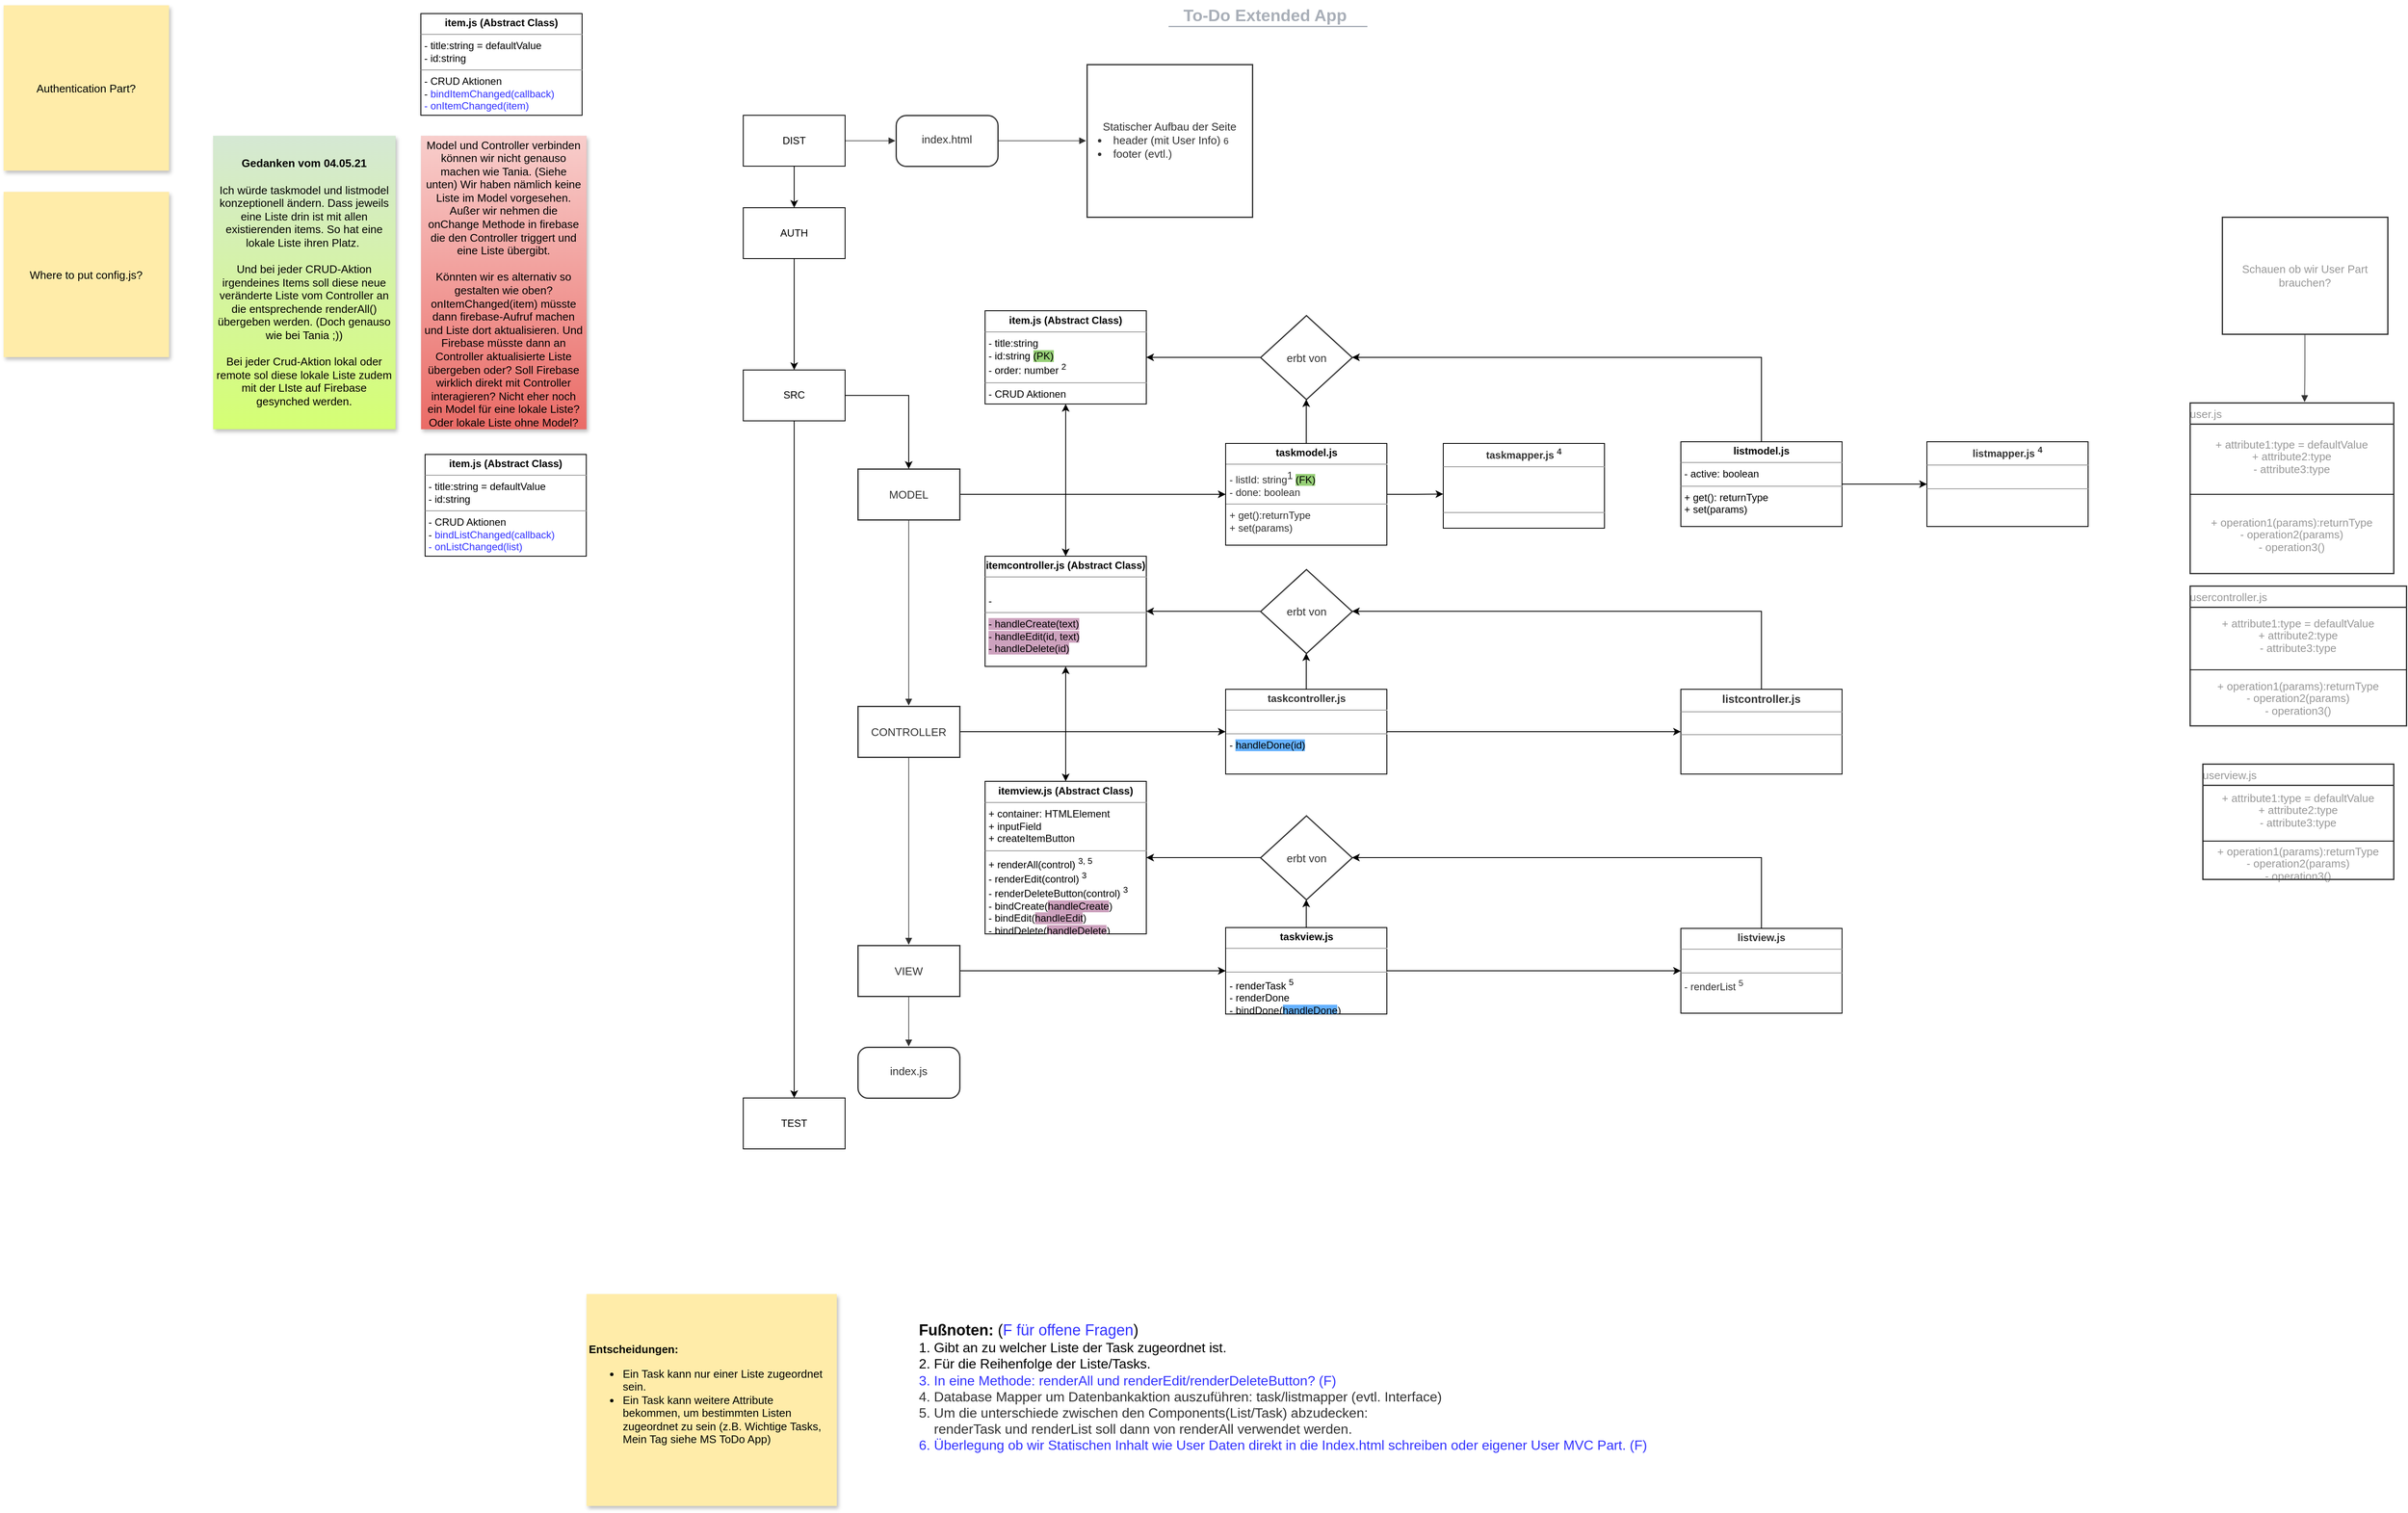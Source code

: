 <mxfile version="14.7.3" type="github">
  <diagram id="eOCSV4TAboX4JURnP9C4" name="Seite-1">
    <mxGraphModel dx="3975" dy="1396" grid="1" gridSize="10" guides="1" tooltips="1" connect="1" arrows="1" fold="1" page="1" pageScale="1" pageWidth="827" pageHeight="1169" math="0" shadow="0">
      <root>
        <mxCell id="0" />
        <mxCell id="1" parent="0" />
        <mxCell id="hnSfwi1Ho9SDqRFrZ4Va-5" value="" style="group;dropTarget=0;" parent="1" vertex="1">
          <mxGeometry x="340" y="15" width="640" height="45" as="geometry" />
        </mxCell>
        <UserObject label="To-Do Extended App" lucidchartObjectId="U7PNEHNEvIEY" id="hnSfwi1Ho9SDqRFrZ4Va-6">
          <mxCell style="points=[[0.688,0.967,0]];html=1;overflow=block;blockSpacing=1;whiteSpace=wrap;;whiteSpace=wrap;fontSize=19.7;fontColor=#a9afb8;fontStyle=1;align=center;spacingLeft=7;spacingRight=7;spacingTop=2;spacing=3;strokeOpacity=0;fillOpacity=0;rounded=1;absoluteArcSize=1;arcSize=12;fillColor=#ffffff;strokeWidth=1.5;" parent="hnSfwi1Ho9SDqRFrZ4Va-5" vertex="1">
            <mxGeometry width="640" height="31" as="geometry" />
          </mxCell>
        </UserObject>
        <UserObject label="" placeholders="1" lucidchartObjectId="U7PNwYMRwzRe" id="hnSfwi1Ho9SDqRFrZ4Va-7">
          <mxCell style="html=1;overflow=block;blockSpacing=1;whiteSpace=wrap;;whiteSpace=wrap;fontSize=11.5;fontColor=#a9afb8;align=center;spacingLeft=7;spacingRight=7;spacingTop=2;spacing=3;strokeOpacity=0;fillOpacity=0;rounded=1;absoluteArcSize=1;arcSize=12;fillColor=#ffffff;strokeWidth=1.5;" parent="hnSfwi1Ho9SDqRFrZ4Va-5" vertex="1">
            <mxGeometry y="31" width="640" height="14" as="geometry" />
          </mxCell>
        </UserObject>
        <UserObject label="" lucidchartObjectId="U7PNrnxMDtur" id="hnSfwi1Ho9SDqRFrZ4Va-8">
          <mxCell style="html=1;jettySize=18;whiteSpace=wrap;fontSize=13;fontFamily=Helvetica;strokeColor=#a9afb8;strokeOpacity=100;strokeWidth=1.5;rounded=0;startArrow=none;;endArrow=none;;entryX=0.688;entryY=0.967;entryPerimeter=0;" parent="hnSfwi1Ho9SDqRFrZ4Va-5" target="hnSfwi1Ho9SDqRFrZ4Va-6" edge="1">
            <mxGeometry width="100" height="100" relative="1" as="geometry">
              <Array as="points" />
              <mxPoint x="206" y="30" as="sourcePoint" />
            </mxGeometry>
          </mxCell>
        </UserObject>
        <mxCell id="fGt8f_qGY14LkmYrRQs4-35" style="edgeStyle=orthogonalEdgeStyle;rounded=0;sketch=0;orthogonalLoop=1;jettySize=auto;html=1;shadow=0;entryX=0;entryY=0.5;entryDx=0;entryDy=0;" parent="1" source="hnSfwi1Ho9SDqRFrZ4Va-10" target="fGt8f_qGY14LkmYrRQs4-40" edge="1">
          <mxGeometry relative="1" as="geometry">
            <mxPoint x="596" y="597" as="targetPoint" />
          </mxGeometry>
        </mxCell>
        <UserObject label="MODEL" lucidchartObjectId="c~ftY6l.iCiz" id="hnSfwi1Ho9SDqRFrZ4Va-10">
          <mxCell style="html=1;overflow=block;blockSpacing=1;whiteSpace=wrap;;whiteSpace=wrap;fontSize=13;fontColor=#333333;align=center;spacing=3.8;strokeColor=#333333;strokeOpacity=100;fillOpacity=100;fillColor=#ffffff;strokeWidth=1.5;" parent="1" vertex="1">
            <mxGeometry x="180" y="567" width="120" height="60" as="geometry" />
          </mxCell>
        </UserObject>
        <UserObject label="" lucidchartObjectId="Z~ftl3bWn_XZ" id="hnSfwi1Ho9SDqRFrZ4Va-12">
          <mxCell style="html=1;jettySize=18;whiteSpace=wrap;fontSize=13;strokeColor=#333333;strokeOpacity=100;strokeWidth=0.8;rounded=1;arcSize=24;edgeStyle=orthogonalEdgeStyle;startArrow=none;;endArrow=block;endFill=1;;exitX=0.5;exitY=1.013;exitPerimeter=0;entryX=0.5;entryY=-0.012;entryPerimeter=0;" parent="1" source="hnSfwi1Ho9SDqRFrZ4Va-10" target="hnSfwi1Ho9SDqRFrZ4Va-13" edge="1">
            <mxGeometry width="100" height="100" relative="1" as="geometry">
              <Array as="points" />
            </mxGeometry>
          </mxCell>
        </UserObject>
        <mxCell id="fGt8f_qGY14LkmYrRQs4-16" style="edgeStyle=orthogonalEdgeStyle;rounded=0;sketch=0;orthogonalLoop=1;jettySize=auto;html=1;exitX=1;exitY=0.5;exitDx=0;exitDy=0;shadow=0;entryX=0;entryY=0.5;entryDx=0;entryDy=0;" parent="1" source="hnSfwi1Ho9SDqRFrZ4Va-13" target="wDRCrtRSsD-gu7L2LAHD-1" edge="1">
          <mxGeometry relative="1" as="geometry">
            <mxPoint x="600" y="869" as="targetPoint" />
            <Array as="points" />
          </mxGeometry>
        </mxCell>
        <UserObject label="CONTROLLER" lucidchartObjectId="2~ft0K8MMD~K" id="hnSfwi1Ho9SDqRFrZ4Va-13">
          <mxCell style="html=1;overflow=block;blockSpacing=1;whiteSpace=wrap;;whiteSpace=wrap;fontSize=13;fontColor=#333333;align=center;spacing=3.8;strokeColor=#333333;strokeOpacity=100;fillOpacity=100;fillColor=#ffffff;strokeWidth=1.5;" parent="1" vertex="1">
            <mxGeometry x="180" y="846.96" width="120" height="60" as="geometry" />
          </mxCell>
        </UserObject>
        <UserObject label="" lucidchartObjectId="8~ftyOhcbgiU" id="hnSfwi1Ho9SDqRFrZ4Va-14">
          <mxCell style="html=1;jettySize=18;whiteSpace=wrap;fontSize=13;strokeColor=#333333;strokeOpacity=100;strokeWidth=0.8;rounded=1;arcSize=24;edgeStyle=orthogonalEdgeStyle;startArrow=none;;endArrow=block;endFill=1;;exitX=0.5;exitY=1.013;exitPerimeter=0;entryX=0.5;entryY=-0.012;entryPerimeter=0;" parent="1" source="hnSfwi1Ho9SDqRFrZ4Va-13" target="hnSfwi1Ho9SDqRFrZ4Va-15" edge="1">
            <mxGeometry width="100" height="100" relative="1" as="geometry">
              <Array as="points" />
            </mxGeometry>
          </mxCell>
        </UserObject>
        <mxCell id="fGt8f_qGY14LkmYrRQs4-25" style="edgeStyle=orthogonalEdgeStyle;rounded=0;sketch=0;orthogonalLoop=1;jettySize=auto;html=1;shadow=0;" parent="1" source="hnSfwi1Ho9SDqRFrZ4Va-15" target="fGt8f_qGY14LkmYrRQs4-14" edge="1">
          <mxGeometry relative="1" as="geometry" />
        </mxCell>
        <UserObject label="VIEW" lucidchartObjectId="_~ftyiLubZ3a" id="hnSfwi1Ho9SDqRFrZ4Va-15">
          <mxCell style="html=1;overflow=block;blockSpacing=1;whiteSpace=wrap;;whiteSpace=wrap;fontSize=13;fontColor=#333333;align=center;spacing=3.8;strokeColor=#333333;strokeOpacity=100;fillOpacity=100;fillColor=#ffffff;strokeWidth=1.5;" parent="1" vertex="1">
            <mxGeometry x="180" y="1129" width="120" height="60" as="geometry" />
          </mxCell>
        </UserObject>
        <mxCell id="hnSfwi1Ho9SDqRFrZ4Va-25" value="&lt;div style=&quot;display: flex; justify-content: center; text-align: center; align-items: baseline; font-size: 0; line-height: 1.25;margin-top: -2px;&quot;&gt;&lt;span&gt;&lt;span style=&quot;font-size:13px;color:#333333;&quot;&gt;index.js&lt;/span&gt;&lt;/span&gt;&lt;/div&gt;" style="rounded=1;arcSize=20;whiteSpace=wrap;overflow=block;blockSpacing=1;html=1;fontSize=13;spacing=0;strokeColor=#333333;strokeOpacity=100;fillOpacity=100;fillColor=#ffffff;strokeWidth=1.5;" parent="1" vertex="1">
          <mxGeometry x="180" y="1249" width="120" height="60" as="geometry" />
        </mxCell>
        <UserObject label="" lucidchartObjectId="K2RtI70EVKOM" id="hnSfwi1Ho9SDqRFrZ4Va-26">
          <mxCell style="html=1;jettySize=18;whiteSpace=wrap;fontSize=13;strokeColor=#333333;strokeOpacity=100;strokeWidth=0.8;rounded=1;arcSize=24;edgeStyle=orthogonalEdgeStyle;startArrow=block;startFill=1;;endArrow=none;;exitX=0.5;exitY=-0.012;exitPerimeter=0;entryX=0.5;entryY=1.013;entryPerimeter=0;" parent="1" source="hnSfwi1Ho9SDqRFrZ4Va-25" target="hnSfwi1Ho9SDqRFrZ4Va-15" edge="1">
            <mxGeometry width="100" height="100" relative="1" as="geometry">
              <Array as="points" />
            </mxGeometry>
          </mxCell>
        </UserObject>
        <mxCell id="hnSfwi1Ho9SDqRFrZ4Va-32" value="user.js" style="html=1;overflow=block;blockSpacing=1;whiteSpace=wrap;swimlane;childLayout=stackLayout;horizontal=1;horizontalStack=0;resizeParent=1;resizeParentMax=0;resizeLast=0;collapsible=0;fontStyle=0;marginBottom=0;swimlaneFillColor=#ffffff;startSize=25;whiteSpace=wrap;fontSize=13;fontColor=#333333;align=center;whiteSpace=wrap;align=left;spacing=0;strokeColor=#333333;strokeOpacity=100;fillOpacity=100;fillColor=#ffffff;strokeWidth=1.5;shadow=0;sketch=0;textOpacity=50;" parent="1" vertex="1">
          <mxGeometry x="1750" y="489" width="240" height="201.25" as="geometry" />
        </mxCell>
        <mxCell id="hnSfwi1Ho9SDqRFrZ4Va-33" value="&lt;div style=&quot;display: flex; justify-content: center; text-align: center; align-items: baseline; font-size: 0; line-height: 1.25;margin-top: -2px;&quot;&gt;&lt;span&gt;&lt;span style=&quot;font-size:13px;color:#333333;&quot;&gt;+ attribute1:type = defaultValue&#xa;&lt;/span&gt;&lt;/span&gt;&lt;/div&gt;&lt;div style=&quot;display: flex; justify-content: center; text-align: center; align-items: baseline; font-size: 0; line-height: 1.25;margin-top: -2px;&quot;&gt;&lt;span&gt;&lt;span style=&quot;font-size:13px;color:#333333;&quot;&gt;+ attribute2:type&#xa;&lt;/span&gt;&lt;/span&gt;&lt;/div&gt;&lt;div style=&quot;display: flex; justify-content: center; text-align: center; align-items: baseline; font-size: 0; line-height: 1.25;margin-top: -2px;&quot;&gt;&lt;span&gt;&lt;span style=&quot;font-size:13px;color:#333333;&quot;&gt;- attribute3:type&lt;/span&gt;&lt;/span&gt;&lt;/div&gt;" style="part=1;html=1;whiteSpace=wrap;resizeHeight=0;strokeColor=none;fillColor=none;align=left;verticalAlign=middle;spacingLeft=4;spacingRight=4;overflow=hidden;rotatable=0;points=[[0,0.5],[1,0.5]];portConstraint=eastwest;swimlaneFillColor=#ffffff;strokeOpacity=100;fillOpacity=100;whiteSpace=wrap;fontSize=13;fontColor=#333333;align=center;shadow=0;sketch=0;textOpacity=50;" parent="hnSfwi1Ho9SDqRFrZ4Va-32" vertex="1">
          <mxGeometry y="25" width="240" height="79" as="geometry" />
        </mxCell>
        <mxCell id="hnSfwi1Ho9SDqRFrZ4Va-34" value="" style="line;strokeWidth=1;fillColor=none;align=left;verticalAlign=middle;spacingTop=-1;spacingLeft=3;spacingRight=3;rotatable=0;labelPosition=right;points=[];portConstraint=eastwest;fillOpacity=100;strokeOpacity=100;shadow=0;sketch=0;textOpacity=50;" parent="hnSfwi1Ho9SDqRFrZ4Va-32" vertex="1">
          <mxGeometry y="104" width="240" height="8" as="geometry" />
        </mxCell>
        <mxCell id="hnSfwi1Ho9SDqRFrZ4Va-35" value="&lt;div style=&quot;display: flex; justify-content: center; text-align: center; align-items: baseline; font-size: 0; line-height: 1.25;margin-top: -2px;&quot;&gt;&lt;span&gt;&lt;span style=&quot;font-size:13px;color:#333333;&quot;&gt;+ operation1(params):returnType&#xa;&lt;/span&gt;&lt;/span&gt;&lt;/div&gt;&lt;div style=&quot;display: flex; justify-content: center; text-align: center; align-items: baseline; font-size: 0; line-height: 1.25;margin-top: -2px;&quot;&gt;&lt;span&gt;&lt;span style=&quot;font-size:13px;color:#333333;&quot;&gt;- operation2(params)&#xa;&lt;/span&gt;&lt;/span&gt;&lt;/div&gt;&lt;div style=&quot;display: flex; justify-content: center; text-align: center; align-items: baseline; font-size: 0; line-height: 1.25;margin-top: -2px;&quot;&gt;&lt;span&gt;&lt;span style=&quot;font-size:13px;color:#333333;&quot;&gt;- operation3()&lt;/span&gt;&lt;/span&gt;&lt;/div&gt;" style="part=1;html=1;whiteSpace=wrap;resizeHeight=0;strokeColor=none;fillColor=none;align=left;verticalAlign=middle;spacingLeft=4;spacingRight=4;overflow=hidden;rotatable=0;points=[[0,0.5],[1,0.5]];portConstraint=eastwest;swimlaneFillColor=#ffffff;strokeOpacity=100;fillOpacity=100;whiteSpace=wrap;overflow=block;blockSpacing=1;html=1;fontSize=13;shadow=0;sketch=0;textOpacity=50;" parent="hnSfwi1Ho9SDqRFrZ4Va-32" vertex="1">
          <mxGeometry y="112" width="240" height="89.25" as="geometry" />
        </mxCell>
        <mxCell id="c57WbjZJF1XwjpGA7Uo2-19" style="edgeStyle=orthogonalEdgeStyle;rounded=0;orthogonalLoop=1;jettySize=auto;html=1;exitX=0;exitY=0.5;exitDx=0;exitDy=0;entryX=1;entryY=0.5;entryDx=0;entryDy=0;" parent="1" source="hnSfwi1Ho9SDqRFrZ4Va-40" target="c57WbjZJF1XwjpGA7Uo2-17" edge="1">
          <mxGeometry relative="1" as="geometry" />
        </mxCell>
        <UserObject label="erbt von" lucidchartObjectId="s5lulmFAvcZQ" id="hnSfwi1Ho9SDqRFrZ4Va-40">
          <mxCell style="html=1;overflow=block;blockSpacing=1;whiteSpace=wrap;shape=rhombus;whiteSpace=wrap;fontSize=13;fontColor=#333333;align=center;spacing=3.8;strokeColor=#333333;strokeOpacity=100;fillOpacity=100;fillColor=#ffffff;strokeWidth=1.5;" parent="1" vertex="1">
            <mxGeometry x="654.5" y="386" width="108" height="99" as="geometry" />
          </mxCell>
        </UserObject>
        <mxCell id="hnSfwi1Ho9SDqRFrZ4Va-51" value="userview.js" style="html=1;overflow=block;blockSpacing=1;whiteSpace=wrap;swimlane;childLayout=stackLayout;horizontal=1;horizontalStack=0;resizeParent=1;resizeParentMax=0;resizeLast=0;collapsible=0;fontStyle=0;marginBottom=0;swimlaneFillColor=#ffffff;startSize=25;whiteSpace=wrap;fontSize=13;fontColor=#333333;align=center;whiteSpace=wrap;align=left;spacing=0;strokeColor=#333333;strokeOpacity=100;fillOpacity=100;fillColor=#ffffff;strokeWidth=1.5;shadow=0;sketch=0;textOpacity=50;" parent="1" vertex="1">
          <mxGeometry x="1765" y="915" width="225" height="136" as="geometry" />
        </mxCell>
        <mxCell id="hnSfwi1Ho9SDqRFrZ4Va-52" value="&lt;div style=&quot;display: flex; justify-content: center; text-align: center; align-items: baseline; font-size: 0; line-height: 1.25;margin-top: -2px;&quot;&gt;&lt;span&gt;&lt;span style=&quot;font-size:13px;color:#333333;&quot;&gt;+ attribute1:type = defaultValue&#xa;&lt;/span&gt;&lt;/span&gt;&lt;/div&gt;&lt;div style=&quot;display: flex; justify-content: center; text-align: center; align-items: baseline; font-size: 0; line-height: 1.25;margin-top: -2px;&quot;&gt;&lt;span&gt;&lt;span style=&quot;font-size:13px;color:#333333;&quot;&gt;+ attribute2:type&#xa;&lt;/span&gt;&lt;/span&gt;&lt;/div&gt;&lt;div style=&quot;display: flex; justify-content: center; text-align: center; align-items: baseline; font-size: 0; line-height: 1.25;margin-top: -2px;&quot;&gt;&lt;span&gt;&lt;span style=&quot;font-size:13px;color:#333333;&quot;&gt;- attribute3:type&lt;/span&gt;&lt;/span&gt;&lt;/div&gt;" style="part=1;html=1;whiteSpace=wrap;resizeHeight=0;strokeColor=none;fillColor=none;align=left;verticalAlign=middle;spacingLeft=4;spacingRight=4;overflow=hidden;rotatable=0;points=[[0,0.5],[1,0.5]];portConstraint=eastwest;swimlaneFillColor=#ffffff;strokeOpacity=100;fillOpacity=100;whiteSpace=wrap;fontSize=13;fontColor=#333333;align=center;shadow=0;sketch=0;textOpacity=50;" parent="hnSfwi1Ho9SDqRFrZ4Va-51" vertex="1">
          <mxGeometry y="25" width="225" height="62" as="geometry" />
        </mxCell>
        <mxCell id="hnSfwi1Ho9SDqRFrZ4Va-53" value="" style="line;strokeWidth=1;fillColor=none;align=left;verticalAlign=middle;spacingTop=-1;spacingLeft=3;spacingRight=3;rotatable=0;labelPosition=right;points=[];portConstraint=eastwest;fillOpacity=100;strokeOpacity=100;shadow=0;sketch=0;textOpacity=50;" parent="hnSfwi1Ho9SDqRFrZ4Va-51" vertex="1">
          <mxGeometry y="87" width="225" height="8" as="geometry" />
        </mxCell>
        <mxCell id="hnSfwi1Ho9SDqRFrZ4Va-54" value="&lt;div style=&quot;display: flex; justify-content: center; text-align: center; align-items: baseline; font-size: 0; line-height: 1.25;margin-top: -2px;&quot;&gt;&lt;span&gt;&lt;span style=&quot;font-size:13px;color:#333333;&quot;&gt;+ operation1(params):returnType&#xa;&lt;/span&gt;&lt;/span&gt;&lt;/div&gt;&lt;div style=&quot;display: flex; justify-content: center; text-align: center; align-items: baseline; font-size: 0; line-height: 1.25;margin-top: -2px;&quot;&gt;&lt;span&gt;&lt;span style=&quot;font-size:13px;color:#333333;&quot;&gt;- operation2(params)&#xa;&lt;/span&gt;&lt;/span&gt;&lt;/div&gt;&lt;div style=&quot;display: flex; justify-content: center; text-align: center; align-items: baseline; font-size: 0; line-height: 1.25;margin-top: -2px;&quot;&gt;&lt;span&gt;&lt;span style=&quot;font-size:13px;color:#333333;&quot;&gt;- operation3()&lt;/span&gt;&lt;/span&gt;&lt;/div&gt;" style="part=1;html=1;whiteSpace=wrap;resizeHeight=0;strokeColor=none;fillColor=none;align=left;verticalAlign=middle;spacingLeft=4;spacingRight=4;overflow=hidden;rotatable=0;points=[[0,0.5],[1,0.5]];portConstraint=eastwest;swimlaneFillColor=#ffffff;strokeOpacity=100;fillOpacity=100;whiteSpace=wrap;overflow=block;blockSpacing=1;html=1;fontSize=13;shadow=0;sketch=0;textOpacity=50;" parent="hnSfwi1Ho9SDqRFrZ4Va-51" vertex="1">
          <mxGeometry y="95" width="225" height="41" as="geometry" />
        </mxCell>
        <UserObject label="Authentication Part?" lucidchartObjectId="DZRtS0Nv-I5Q" id="hnSfwi1Ho9SDqRFrZ4Va-55">
          <mxCell style="html=1;overflow=block;blockSpacing=1;whiteSpace=wrap;shadow=1;whiteSpace=wrap;fontSize=13;spacing=3.8;strokeColor=none;fillColor=#FFECA9;strokeWidth=0;" parent="1" vertex="1">
            <mxGeometry x="-827" y="20" width="195" height="195" as="geometry" />
          </mxCell>
        </UserObject>
        <UserObject label="Where to put config.js?" lucidchartObjectId="-0jusw2t4aRP" id="hnSfwi1Ho9SDqRFrZ4Va-56">
          <mxCell style="html=1;overflow=block;blockSpacing=1;whiteSpace=wrap;shadow=1;whiteSpace=wrap;fontSize=13;spacing=3.8;strokeColor=none;fillColor=#FFECA9;strokeWidth=0;" parent="1" vertex="1">
            <mxGeometry x="-827" y="240" width="195" height="195" as="geometry" />
          </mxCell>
        </UserObject>
        <mxCell id="hnSfwi1Ho9SDqRFrZ4Va-65" value="usercontroller.js" style="html=1;overflow=block;blockSpacing=1;whiteSpace=wrap;swimlane;childLayout=stackLayout;horizontal=1;horizontalStack=0;resizeParent=1;resizeParentMax=0;resizeLast=0;collapsible=0;fontStyle=0;marginBottom=0;swimlaneFillColor=#ffffff;startSize=25;whiteSpace=wrap;fontSize=13;fontColor=#333333;align=center;whiteSpace=wrap;align=left;spacing=0;strokeColor=#333333;strokeOpacity=100;fillOpacity=100;fillColor=#ffffff;strokeWidth=1.5;shadow=0;sketch=0;textOpacity=50;" parent="1" vertex="1">
          <mxGeometry x="1750" y="705" width="255" height="164.923" as="geometry" />
        </mxCell>
        <mxCell id="hnSfwi1Ho9SDqRFrZ4Va-66" value="&lt;div style=&quot;display: flex; justify-content: center; text-align: center; align-items: baseline; font-size: 0; line-height: 1.25;margin-top: -2px;&quot;&gt;&lt;span&gt;&lt;span style=&quot;font-size:13px;color:#333333;&quot;&gt;+ attribute1:type = defaultValue&#xa;&lt;/span&gt;&lt;/span&gt;&lt;/div&gt;&lt;div style=&quot;display: flex; justify-content: center; text-align: center; align-items: baseline; font-size: 0; line-height: 1.25;margin-top: -2px;&quot;&gt;&lt;span&gt;&lt;span style=&quot;font-size:13px;color:#333333;&quot;&gt;+ attribute2:type&#xa;&lt;/span&gt;&lt;/span&gt;&lt;/div&gt;&lt;div style=&quot;display: flex; justify-content: center; text-align: center; align-items: baseline; font-size: 0; line-height: 1.25;margin-top: -2px;&quot;&gt;&lt;span&gt;&lt;span style=&quot;font-size:13px;color:#333333;&quot;&gt;- attribute3:type&lt;/span&gt;&lt;/span&gt;&lt;/div&gt;" style="part=1;html=1;whiteSpace=wrap;resizeHeight=0;strokeColor=none;fillColor=none;align=left;verticalAlign=middle;spacingLeft=4;spacingRight=4;overflow=hidden;rotatable=0;points=[[0,0.5],[1,0.5]];portConstraint=eastwest;swimlaneFillColor=#ffffff;strokeOpacity=100;fillOpacity=100;whiteSpace=wrap;fontSize=13;fontColor=#333333;align=center;shadow=0;sketch=0;textOpacity=50;" parent="hnSfwi1Ho9SDqRFrZ4Va-65" vertex="1">
          <mxGeometry y="25" width="255" height="70" as="geometry" />
        </mxCell>
        <mxCell id="hnSfwi1Ho9SDqRFrZ4Va-67" value="" style="line;strokeWidth=1;fillColor=none;align=left;verticalAlign=middle;spacingTop=-1;spacingLeft=3;spacingRight=3;rotatable=0;labelPosition=right;points=[];portConstraint=eastwest;fillOpacity=100;strokeOpacity=100;shadow=0;sketch=0;textOpacity=50;" parent="hnSfwi1Ho9SDqRFrZ4Va-65" vertex="1">
          <mxGeometry y="95" width="255" height="8" as="geometry" />
        </mxCell>
        <mxCell id="hnSfwi1Ho9SDqRFrZ4Va-68" value="&lt;div style=&quot;display: flex; justify-content: center; text-align: center; align-items: baseline; font-size: 0; line-height: 1.25;margin-top: -2px;&quot;&gt;&lt;span&gt;&lt;span style=&quot;font-size:13px;color:#333333;&quot;&gt;+ operation1(params):returnType&#xa;&lt;/span&gt;&lt;/span&gt;&lt;/div&gt;&lt;div style=&quot;display: flex; justify-content: center; text-align: center; align-items: baseline; font-size: 0; line-height: 1.25;margin-top: -2px;&quot;&gt;&lt;span&gt;&lt;span style=&quot;font-size:13px;color:#333333;&quot;&gt;- operation2(params)&#xa;&lt;/span&gt;&lt;/span&gt;&lt;/div&gt;&lt;div style=&quot;display: flex; justify-content: center; text-align: center; align-items: baseline; font-size: 0; line-height: 1.25;margin-top: -2px;&quot;&gt;&lt;span&gt;&lt;span style=&quot;font-size:13px;color:#333333;&quot;&gt;- operation3()&lt;/span&gt;&lt;/span&gt;&lt;/div&gt;" style="part=1;html=1;whiteSpace=wrap;resizeHeight=0;strokeColor=none;fillColor=none;align=left;verticalAlign=middle;spacingLeft=4;spacingRight=4;overflow=hidden;rotatable=0;points=[[0,0.5],[1,0.5]];portConstraint=eastwest;swimlaneFillColor=#ffffff;strokeOpacity=100;fillOpacity=100;whiteSpace=wrap;overflow=block;blockSpacing=1;html=1;fontSize=13;shadow=0;sketch=0;textOpacity=50;" parent="hnSfwi1Ho9SDqRFrZ4Va-65" vertex="1">
          <mxGeometry y="103" width="255" height="61.923" as="geometry" />
        </mxCell>
        <UserObject label="Schauen ob wir User Part brauchen?" lucidchartObjectId="F1mupC6SSIpY" id="hnSfwi1Ho9SDqRFrZ4Va-77">
          <mxCell style="html=1;overflow=block;blockSpacing=1;whiteSpace=wrap;;whiteSpace=wrap;fontSize=13;fontColor=#333333;align=center;spacing=3.8;strokeColor=#333333;strokeOpacity=100;fillOpacity=100;fillColor=#ffffff;strokeWidth=1.5;shadow=0;sketch=0;textOpacity=50;" parent="1" vertex="1">
            <mxGeometry x="1788" y="270" width="195" height="138" as="geometry" />
          </mxCell>
        </UserObject>
        <UserObject label="" lucidchartObjectId="X1mubesnK8zv" id="hnSfwi1Ho9SDqRFrZ4Va-78">
          <mxCell style="html=1;jettySize=18;whiteSpace=wrap;fontSize=13;strokeColor=#333333;strokeOpacity=100;strokeWidth=0.8;rounded=1;arcSize=24;edgeStyle=orthogonalEdgeStyle;startArrow=none;;endArrow=block;endFill=1;;exitX=0.5;exitY=1.005;exitPerimeter=0;entryX=0.563;entryY=-0.004;entryPerimeter=0;fillOpacity=100;shadow=0;sketch=0;textOpacity=50;" parent="1" source="hnSfwi1Ho9SDqRFrZ4Va-77" target="hnSfwi1Ho9SDqRFrZ4Va-32" edge="1">
            <mxGeometry width="100" height="100" relative="1" as="geometry">
              <Array as="points" />
            </mxGeometry>
          </mxCell>
        </UserObject>
        <mxCell id="hnSfwi1Ho9SDqRFrZ4Va-87" value="&lt;div style=&quot;display: flex; justify-content: center; text-align: center; align-items: baseline; font-size: 0; line-height: 1.25;margin-top: -2px;&quot;&gt;&lt;span&gt;&lt;span style=&quot;font-size:13px;color:#333333;&quot;&gt;index.html&lt;/span&gt;&lt;/span&gt;&lt;/div&gt;" style="rounded=1;arcSize=20;whiteSpace=wrap;overflow=block;blockSpacing=1;html=1;fontSize=13;spacing=0;strokeColor=#333333;strokeOpacity=100;fillOpacity=100;fillColor=#ffffff;strokeWidth=1.5;" parent="1" vertex="1">
          <mxGeometry x="225" y="150" width="120" height="60" as="geometry" />
        </mxCell>
        <UserObject label="" lucidchartObjectId="Kbou1G4ICNrE" id="hnSfwi1Ho9SDqRFrZ4Va-88">
          <mxCell style="html=1;jettySize=18;whiteSpace=wrap;fontSize=13;strokeColor=#333333;strokeOpacity=100;strokeWidth=0.8;rounded=1;arcSize=24;edgeStyle=orthogonalEdgeStyle;startArrow=block;startFill=1;;endArrow=none;;exitX=-0.006;exitY=0.5;exitPerimeter=0;" parent="1" source="hnSfwi1Ho9SDqRFrZ4Va-87" edge="1">
            <mxGeometry width="100" height="100" relative="1" as="geometry">
              <Array as="points" />
              <mxPoint x="160" y="180" as="targetPoint" />
            </mxGeometry>
          </mxCell>
        </UserObject>
        <UserObject label="&lt;div style=&quot;display: flex ; justify-content: center ; text-align: center ; align-items: baseline ; font-size: 0 ; line-height: 1.25 ; margin-top: -2px&quot;&gt;&lt;span&gt;&lt;span style=&quot;font-size: 13px ; color: #333333&quot;&gt;Statischer Aufbau der Seite&lt;br&gt;&lt;/span&gt;&lt;/span&gt;&lt;/div&gt;&lt;ul style=&quot;margin: 0px ; padding-left: 10px ; list-style-position: inside ; list-style-type: disc&quot;&gt;&lt;li style=&quot;text-align: left ; color: #333333&quot;&gt;&lt;span style=&quot;margin-left: 0px ; margin-top: -2px&quot;&gt;&lt;span style=&quot;font-size: 13px ; color: #333333&quot;&gt;header (mit User Info) &lt;/span&gt;&lt;span style=&quot;color: rgb(51 , 51 , 51) ; font-size: 10.833px&quot;&gt;6&lt;/span&gt;&lt;/span&gt;&lt;/li&gt;&lt;li style=&quot;text-align: left ; color: #333333&quot;&gt;&lt;span&gt;footer (evtl.)&lt;/span&gt;&lt;br&gt;&lt;/li&gt;&lt;/ul&gt;" lucidchartObjectId="ncoul36mbPxT" id="hnSfwi1Ho9SDqRFrZ4Va-89">
          <mxCell style="html=1;overflow=block;blockSpacing=1;whiteSpace=wrap;;whiteSpace=wrap;fontSize=13;spacing=3.8;strokeColor=#333333;strokeOpacity=100;fillOpacity=100;fillColor=#ffffff;strokeWidth=1.5;" parent="1" vertex="1">
            <mxGeometry x="450" y="90" width="195" height="180" as="geometry" />
          </mxCell>
        </UserObject>
        <UserObject label="" lucidchartObjectId="~ioujaFyrzyg" id="hnSfwi1Ho9SDqRFrZ4Va-90">
          <mxCell style="html=1;jettySize=18;whiteSpace=wrap;fontSize=13;strokeColor=#333333;strokeOpacity=100;strokeWidth=0.8;rounded=1;arcSize=24;edgeStyle=orthogonalEdgeStyle;startArrow=none;;endArrow=block;endFill=1;;exitX=1.006;exitY=0.5;exitPerimeter=0;" parent="1" source="hnSfwi1Ho9SDqRFrZ4Va-87" edge="1">
            <mxGeometry width="100" height="100" relative="1" as="geometry">
              <Array as="points">
                <mxPoint x="449" y="180" />
              </Array>
              <mxPoint x="449" y="180" as="targetPoint" />
            </mxGeometry>
          </mxCell>
        </UserObject>
        <UserObject label="erbt von" lucidchartObjectId="akouGLOBMePN" id="hnSfwi1Ho9SDqRFrZ4Va-92">
          <mxCell style="html=1;overflow=block;blockSpacing=1;whiteSpace=wrap;shape=rhombus;whiteSpace=wrap;fontSize=13;fontColor=#333333;align=center;spacing=3.8;strokeColor=#333333;strokeOpacity=100;fillOpacity=100;fillColor=#ffffff;strokeWidth=1.5;" parent="1" vertex="1">
            <mxGeometry x="654.5" y="976" width="108" height="99" as="geometry" />
          </mxCell>
        </UserObject>
        <mxCell id="c57WbjZJF1XwjpGA7Uo2-1" value="DIST" style="rounded=0;whiteSpace=wrap;html=1;" parent="1" vertex="1">
          <mxGeometry x="45" y="150" width="120" height="60" as="geometry" />
        </mxCell>
        <mxCell id="c57WbjZJF1XwjpGA7Uo2-9" value="" style="edgeStyle=orthogonalEdgeStyle;rounded=0;orthogonalLoop=1;jettySize=auto;html=1;" parent="1" source="c57WbjZJF1XwjpGA7Uo2-3" target="c57WbjZJF1XwjpGA7Uo2-4" edge="1">
          <mxGeometry relative="1" as="geometry" />
        </mxCell>
        <mxCell id="c57WbjZJF1XwjpGA7Uo2-3" value="AUTH" style="rounded=0;whiteSpace=wrap;html=1;" parent="1" vertex="1">
          <mxGeometry x="45" y="259" width="120" height="60" as="geometry" />
        </mxCell>
        <mxCell id="c57WbjZJF1XwjpGA7Uo2-10" style="edgeStyle=orthogonalEdgeStyle;rounded=0;orthogonalLoop=1;jettySize=auto;html=1;entryX=0.5;entryY=0;entryDx=0;entryDy=0;" parent="1" source="c57WbjZJF1XwjpGA7Uo2-4" target="c57WbjZJF1XwjpGA7Uo2-5" edge="1">
          <mxGeometry relative="1" as="geometry" />
        </mxCell>
        <mxCell id="fGt8f_qGY14LkmYrRQs4-32" style="edgeStyle=orthogonalEdgeStyle;rounded=0;sketch=0;orthogonalLoop=1;jettySize=auto;html=1;entryX=0.5;entryY=0;entryDx=0;entryDy=0;shadow=0;" parent="1" source="c57WbjZJF1XwjpGA7Uo2-4" target="hnSfwi1Ho9SDqRFrZ4Va-10" edge="1">
          <mxGeometry relative="1" as="geometry" />
        </mxCell>
        <mxCell id="c57WbjZJF1XwjpGA7Uo2-4" value="SRC" style="rounded=0;whiteSpace=wrap;html=1;" parent="1" vertex="1">
          <mxGeometry x="45" y="450.38" width="120" height="60" as="geometry" />
        </mxCell>
        <mxCell id="c57WbjZJF1XwjpGA7Uo2-5" value="TEST" style="rounded=0;whiteSpace=wrap;html=1;" parent="1" vertex="1">
          <mxGeometry x="45" y="1309" width="120" height="60" as="geometry" />
        </mxCell>
        <mxCell id="c57WbjZJF1XwjpGA7Uo2-7" value="" style="endArrow=classic;html=1;exitX=0.5;exitY=1;exitDx=0;exitDy=0;" parent="1" source="c57WbjZJF1XwjpGA7Uo2-1" target="c57WbjZJF1XwjpGA7Uo2-3" edge="1">
          <mxGeometry width="50" height="50" relative="1" as="geometry">
            <mxPoint x="110" y="210" as="sourcePoint" />
            <mxPoint x="110" y="440" as="targetPoint" />
            <Array as="points" />
          </mxGeometry>
        </mxCell>
        <mxCell id="c57WbjZJF1XwjpGA7Uo2-17" value="&lt;p style=&quot;margin: 0px ; margin-top: 4px ; text-align: center&quot;&gt;&lt;span style=&quot;font-weight: 700&quot;&gt;item.js (Abstract Class)&lt;/span&gt;&lt;br&gt;&lt;/p&gt;&lt;hr size=&quot;1&quot;&gt;&lt;p style=&quot;margin: 0px ; margin-left: 4px&quot;&gt;&lt;span&gt;- title:string&lt;/span&gt;&lt;br&gt;&lt;/p&gt;&lt;p style=&quot;margin: 0px ; margin-left: 4px&quot;&gt;- id:string &lt;span style=&quot;background-color: rgb(151 , 208 , 119)&quot;&gt;(PK)&lt;/span&gt;&lt;br&gt;&lt;/p&gt;&lt;p style=&quot;margin: 0px ; margin-left: 4px&quot;&gt;- order: number &lt;sup&gt;2&lt;/sup&gt;&lt;/p&gt;&lt;hr size=&quot;1&quot;&gt;&lt;p style=&quot;margin: 0px ; margin-left: 4px&quot;&gt;- CRUD Aktionen&lt;/p&gt;" style="verticalAlign=top;align=left;overflow=fill;fontSize=12;fontFamily=Helvetica;html=1;" parent="1" vertex="1">
          <mxGeometry x="330" y="380.5" width="190" height="110" as="geometry" />
        </mxCell>
        <mxCell id="enc0Eu9jCuy0b9Ykru_g-4" value="&lt;p style=&quot;margin: 0px ; margin-top: 4px ; text-align: center&quot;&gt;&lt;span style=&quot;font-weight: 700&quot;&gt;itemcontroller.js (Abstract Class)&lt;/span&gt;&lt;br&gt;&lt;/p&gt;&lt;hr size=&quot;1&quot;&gt;&lt;p style=&quot;margin: 0px ; margin-left: 4px&quot;&gt;&lt;br&gt;&lt;/p&gt;&lt;p style=&quot;margin: 0px ; margin-left: 4px&quot;&gt;-&lt;/p&gt;&lt;hr size=&quot;1&quot;&gt;&lt;p style=&quot;margin: 0px ; margin-left: 4px&quot;&gt;&lt;span style=&quot;background-color: rgb(205 , 162 , 190)&quot;&gt;- handleCreate(text)&lt;/span&gt;&lt;br&gt;&lt;/p&gt;&lt;p style=&quot;margin: 0px ; margin-left: 4px&quot;&gt;&lt;span style=&quot;background-color: rgb(205 , 162 , 190)&quot;&gt;- handleEdit(id, text)&lt;br&gt;&lt;/span&gt;&lt;/p&gt;&lt;p style=&quot;margin: 0px ; margin-left: 4px&quot;&gt;&lt;span style=&quot;background-color: rgb(205 , 162 , 190)&quot;&gt;- handleDelete(id)&lt;/span&gt;&lt;/p&gt;&lt;p style=&quot;margin: 0px ; margin-left: 4px&quot;&gt;&lt;br&gt;&lt;/p&gt;" style="verticalAlign=top;align=left;overflow=fill;fontSize=12;fontFamily=Helvetica;html=1;" parent="1" vertex="1">
          <mxGeometry x="330" y="670" width="190" height="130" as="geometry" />
        </mxCell>
        <mxCell id="fGt8f_qGY14LkmYrRQs4-27" value="" style="edgeStyle=orthogonalEdgeStyle;rounded=0;sketch=0;orthogonalLoop=1;jettySize=auto;html=1;shadow=0;" parent="1" source="fGt8f_qGY14LkmYrRQs4-14" target="hnSfwi1Ho9SDqRFrZ4Va-92" edge="1">
          <mxGeometry relative="1" as="geometry" />
        </mxCell>
        <mxCell id="fGt8f_qGY14LkmYrRQs4-29" style="edgeStyle=orthogonalEdgeStyle;rounded=0;sketch=0;orthogonalLoop=1;jettySize=auto;html=1;entryX=0;entryY=0.5;entryDx=0;entryDy=0;shadow=0;" parent="1" source="fGt8f_qGY14LkmYrRQs4-14" target="fGt8f_qGY14LkmYrRQs4-28" edge="1">
          <mxGeometry relative="1" as="geometry" />
        </mxCell>
        <mxCell id="fGt8f_qGY14LkmYrRQs4-14" value="&lt;p style=&quot;margin: 0px ; margin-top: 4px ; text-align: center&quot;&gt;&lt;span style=&quot;font-weight: 700&quot;&gt;taskview.js&lt;/span&gt;&lt;br&gt;&lt;/p&gt;&lt;hr size=&quot;1&quot;&gt;&lt;p style=&quot;margin: 0px ; margin-left: 4px&quot;&gt;&lt;br&gt;&lt;/p&gt;&lt;hr size=&quot;1&quot;&gt;&lt;p style=&quot;margin: 0px ; margin-left: 4px&quot;&gt;- renderTask &lt;sup&gt;5&lt;/sup&gt;&lt;br style=&quot;padding: 0px ; margin: 0px&quot;&gt;- renderDone&lt;br&gt;&lt;/p&gt;&lt;p style=&quot;margin: 0px ; margin-left: 4px&quot;&gt;- bindDone(&lt;span style=&quot;background-color: rgb(102 , 178 , 255)&quot;&gt;handleDone&lt;/span&gt;)&lt;/p&gt;" style="verticalAlign=top;align=left;overflow=fill;fontSize=12;fontFamily=Helvetica;html=1;shadow=0;" parent="1" vertex="1">
          <mxGeometry x="613.5" y="1108" width="190" height="102" as="geometry" />
        </mxCell>
        <mxCell id="fGt8f_qGY14LkmYrRQs4-31" style="edgeStyle=orthogonalEdgeStyle;rounded=0;sketch=0;orthogonalLoop=1;jettySize=auto;html=1;shadow=0;exitX=0;exitY=0.5;exitDx=0;exitDy=0;" parent="1" source="hnSfwi1Ho9SDqRFrZ4Va-92" target="fGt8f_qGY14LkmYrRQs4-15" edge="1">
          <mxGeometry relative="1" as="geometry" />
        </mxCell>
        <mxCell id="fGt8f_qGY14LkmYrRQs4-15" value="&lt;p style=&quot;margin: 0px ; margin-top: 4px ; text-align: center&quot;&gt;&lt;span style=&quot;font-weight: 700&quot;&gt;itemview.js (Abstract Class)&lt;/span&gt;&lt;br&gt;&lt;/p&gt;&lt;hr size=&quot;1&quot;&gt;&lt;p style=&quot;margin: 0px ; margin-left: 4px&quot;&gt;+ container: HTMLElement&lt;br style=&quot;padding: 0px ; margin: 0px&quot;&gt;+ inputField&lt;br style=&quot;padding: 0px ; margin: 0px&quot;&gt;+ createItemButton&lt;br&gt;&lt;/p&gt;&lt;hr size=&quot;1&quot;&gt;&lt;p style=&quot;margin: 0px ; margin-left: 4px&quot;&gt;+ renderAll(control) &lt;sup&gt;3, 5&lt;/sup&gt;&lt;/p&gt;&lt;p style=&quot;margin: 0px ; margin-left: 4px&quot;&gt;- renderEdit(control) &lt;sup&gt;3&lt;/sup&gt;&lt;br style=&quot;padding: 0px ; margin: 0px&quot;&gt;-&amp;nbsp;renderDeleteButton(control) &lt;sup&gt;3&lt;/sup&gt;&lt;br&gt;&lt;/p&gt;&lt;p style=&quot;margin: 0px ; margin-left: 4px&quot;&gt;- bindCreate(&lt;span style=&quot;background-color: rgb(205 , 162 , 190)&quot;&gt;handleCreate&lt;/span&gt;)&lt;/p&gt;&lt;p style=&quot;margin: 0px ; margin-left: 4px&quot;&gt;- bindEdit(&lt;span style=&quot;background-color: rgb(205 , 162 , 190)&quot;&gt;handleEdit&lt;/span&gt;)&lt;/p&gt;&lt;p style=&quot;margin: 0px ; margin-left: 4px&quot;&gt;- bindDelete(&lt;span style=&quot;background-color: rgb(205 , 162 , 190)&quot;&gt;handleDelete&lt;/span&gt;)&lt;/p&gt;" style="verticalAlign=top;align=left;overflow=fill;fontSize=12;fontFamily=Helvetica;html=1;shadow=0;" parent="1" vertex="1">
          <mxGeometry x="330" y="935.5" width="190" height="180" as="geometry" />
        </mxCell>
        <mxCell id="fGt8f_qGY14LkmYrRQs4-30" style="edgeStyle=orthogonalEdgeStyle;rounded=0;sketch=0;orthogonalLoop=1;jettySize=auto;html=1;exitX=0.5;exitY=0;exitDx=0;exitDy=0;entryX=1;entryY=0.5;entryDx=0;entryDy=0;shadow=0;" parent="1" source="fGt8f_qGY14LkmYrRQs4-28" target="hnSfwi1Ho9SDqRFrZ4Va-92" edge="1">
          <mxGeometry relative="1" as="geometry" />
        </mxCell>
        <mxCell id="fGt8f_qGY14LkmYrRQs4-28" value="&lt;p style=&quot;margin: 0px ; margin-top: 4px ; text-align: center&quot;&gt;&lt;font style=&quot;font-size: 12px&quot;&gt;&lt;span style=&quot;color: rgb(51 , 51 , 51) ; text-align: left&quot;&gt;&lt;b&gt;listview.js&lt;/b&gt;&lt;/span&gt;&lt;br&gt;&lt;/font&gt;&lt;/p&gt;&lt;hr size=&quot;1&quot;&gt;&lt;p style=&quot;margin: 0px ; margin-left: 4px&quot;&gt;&lt;font style=&quot;font-size: 12px&quot;&gt;&lt;br&gt;&lt;/font&gt;&lt;/p&gt;&lt;hr size=&quot;1&quot;&gt;&lt;p style=&quot;margin: 0px ; margin-left: 4px&quot;&gt;&lt;span style=&quot;color: rgb(51 , 51 , 51) ; text-align: center&quot;&gt;&lt;font style=&quot;font-size: 12px&quot;&gt;- renderList &lt;sup&gt;5&lt;/sup&gt;&lt;/font&gt;&lt;/span&gt;&lt;br&gt;&lt;/p&gt;" style="verticalAlign=top;align=left;overflow=fill;fontSize=12;fontFamily=Helvetica;html=1;shadow=0;" parent="1" vertex="1">
          <mxGeometry x="1150" y="1109" width="190" height="100" as="geometry" />
        </mxCell>
        <mxCell id="fGt8f_qGY14LkmYrRQs4-47" style="edgeStyle=orthogonalEdgeStyle;rounded=0;sketch=0;orthogonalLoop=1;jettySize=auto;html=1;exitX=0.5;exitY=0;exitDx=0;exitDy=0;entryX=1;entryY=0.5;entryDx=0;entryDy=0;shadow=0;" parent="1" source="fGt8f_qGY14LkmYrRQs4-38" target="hnSfwi1Ho9SDqRFrZ4Va-40" edge="1">
          <mxGeometry relative="1" as="geometry" />
        </mxCell>
        <mxCell id="wDRCrtRSsD-gu7L2LAHD-10" style="edgeStyle=orthogonalEdgeStyle;rounded=0;orthogonalLoop=1;jettySize=auto;html=1;exitX=1;exitY=0.5;exitDx=0;exitDy=0;entryX=0;entryY=0.5;entryDx=0;entryDy=0;" parent="1" source="fGt8f_qGY14LkmYrRQs4-38" target="wDRCrtRSsD-gu7L2LAHD-9" edge="1">
          <mxGeometry relative="1" as="geometry" />
        </mxCell>
        <mxCell id="fGt8f_qGY14LkmYrRQs4-38" value="&lt;p style=&quot;margin: 0px ; margin-top: 4px ; text-align: center&quot;&gt;&lt;b&gt;listmodel.js&lt;/b&gt;&lt;/p&gt;&lt;hr size=&quot;1&quot;&gt;&lt;p style=&quot;margin: 0px ; margin-left: 4px&quot;&gt;- active: boolean&lt;/p&gt;&lt;hr size=&quot;1&quot;&gt;&lt;p style=&quot;margin: 0px ; margin-left: 4px&quot;&gt;+ get(): returnType&lt;/p&gt;&lt;p style=&quot;margin: 0px ; margin-left: 4px&quot;&gt;+ set(params)&lt;/p&gt;" style="verticalAlign=top;align=left;overflow=fill;fontSize=12;fontFamily=Helvetica;html=1;shadow=0;" parent="1" vertex="1">
          <mxGeometry x="1150" y="535" width="190" height="100" as="geometry" />
        </mxCell>
        <mxCell id="fGt8f_qGY14LkmYrRQs4-46" style="edgeStyle=orthogonalEdgeStyle;rounded=0;sketch=0;orthogonalLoop=1;jettySize=auto;html=1;exitX=0.5;exitY=0;exitDx=0;exitDy=0;entryX=0.5;entryY=1;entryDx=0;entryDy=0;shadow=0;" parent="1" source="fGt8f_qGY14LkmYrRQs4-40" target="hnSfwi1Ho9SDqRFrZ4Va-40" edge="1">
          <mxGeometry relative="1" as="geometry" />
        </mxCell>
        <mxCell id="wDRCrtRSsD-gu7L2LAHD-8" style="edgeStyle=orthogonalEdgeStyle;rounded=0;orthogonalLoop=1;jettySize=auto;html=1;exitX=1;exitY=0.5;exitDx=0;exitDy=0;entryX=0;entryY=0.597;entryDx=0;entryDy=0;entryPerimeter=0;" parent="1" source="fGt8f_qGY14LkmYrRQs4-40" target="wDRCrtRSsD-gu7L2LAHD-6" edge="1">
          <mxGeometry relative="1" as="geometry" />
        </mxCell>
        <mxCell id="fGt8f_qGY14LkmYrRQs4-40" value="&lt;p style=&quot;margin: 0px ; margin-top: 4px ; text-align: center&quot;&gt;&lt;b&gt;&lt;font style=&quot;font-size: 12px&quot;&gt;taskmodel.js&lt;/font&gt;&lt;/b&gt;&lt;/p&gt;&lt;hr size=&quot;1&quot;&gt;&lt;p style=&quot;margin: 0px ; margin-left: 4px&quot;&gt;&lt;font&gt;&lt;font color=&quot;#333333&quot;&gt;- listId: string&lt;/font&gt;&lt;sup style=&quot;color: rgb(51 , 51 , 51) ; font-size: 12px&quot;&gt;1 &lt;/sup&gt;&lt;/font&gt;&lt;span style=&quot;background-color: rgb(151 , 208 , 119)&quot;&gt;(FK)&lt;/span&gt;&lt;font&gt;&lt;br style=&quot;color: rgb(51 , 51 , 51)&quot;&gt;&lt;span style=&quot;font-size: 12px ; color: rgb(51 , 51 , 51)&quot;&gt;- done: boolean&lt;/span&gt;&lt;br&gt;&lt;/font&gt;&lt;/p&gt;&lt;hr size=&quot;1&quot;&gt;&lt;p style=&quot;margin: 0px ; margin-left: 4px&quot;&gt;&lt;span style=&quot;color: rgb(51 , 51 , 51)&quot;&gt;+ get():returnType&lt;/span&gt;&lt;br style=&quot;color: rgb(51 , 51 , 51)&quot;&gt;&lt;span style=&quot;color: rgb(51 , 51 , 51)&quot;&gt;+ set(params)&lt;/span&gt;&lt;br&gt;&lt;/p&gt;" style="verticalAlign=top;align=left;overflow=fill;fontSize=12;fontFamily=Helvetica;html=1;shadow=0;" parent="1" vertex="1">
          <mxGeometry x="613.5" y="537" width="190" height="120" as="geometry" />
        </mxCell>
        <mxCell id="fGt8f_qGY14LkmYrRQs4-44" style="edgeStyle=orthogonalEdgeStyle;rounded=0;sketch=0;orthogonalLoop=1;jettySize=auto;html=1;exitX=0;exitY=0.5;exitDx=0;exitDy=0;shadow=0;" parent="1" source="fGt8f_qGY14LkmYrRQs4-42" target="enc0Eu9jCuy0b9Ykru_g-4" edge="1">
          <mxGeometry relative="1" as="geometry" />
        </mxCell>
        <UserObject label="erbt von" lucidchartObjectId="akouGLOBMePN" id="fGt8f_qGY14LkmYrRQs4-42">
          <mxCell style="html=1;overflow=block;blockSpacing=1;whiteSpace=wrap;shape=rhombus;whiteSpace=wrap;fontSize=13;fontColor=#333333;align=center;spacing=3.8;strokeColor=#333333;strokeOpacity=100;fillOpacity=100;fillColor=#ffffff;strokeWidth=1.5;" parent="1" vertex="1">
            <mxGeometry x="654.5" y="685.5" width="108" height="99" as="geometry" />
          </mxCell>
        </UserObject>
        <mxCell id="wDRCrtRSsD-gu7L2LAHD-2" style="edgeStyle=orthogonalEdgeStyle;rounded=0;orthogonalLoop=1;jettySize=auto;html=1;exitX=0.5;exitY=0;exitDx=0;exitDy=0;entryX=0.5;entryY=1;entryDx=0;entryDy=0;" parent="1" source="wDRCrtRSsD-gu7L2LAHD-1" target="fGt8f_qGY14LkmYrRQs4-42" edge="1">
          <mxGeometry relative="1" as="geometry" />
        </mxCell>
        <mxCell id="wDRCrtRSsD-gu7L2LAHD-5" style="edgeStyle=orthogonalEdgeStyle;rounded=0;orthogonalLoop=1;jettySize=auto;html=1;exitX=1;exitY=0.5;exitDx=0;exitDy=0;" parent="1" source="wDRCrtRSsD-gu7L2LAHD-1" target="wDRCrtRSsD-gu7L2LAHD-3" edge="1">
          <mxGeometry relative="1" as="geometry" />
        </mxCell>
        <mxCell id="wDRCrtRSsD-gu7L2LAHD-1" value="&lt;p style=&quot;margin: 0px ; margin-top: 4px ; text-align: center&quot;&gt;&lt;font style=&quot;font-size: 12px&quot;&gt;&lt;b style=&quot;color: rgb(51 , 51 , 51)&quot;&gt;taskcontroller.js&lt;/b&gt;&lt;br&gt;&lt;/font&gt;&lt;/p&gt;&lt;hr size=&quot;1&quot;&gt;&lt;p style=&quot;margin: 0px ; margin-left: 4px&quot;&gt;&lt;font style=&quot;font-size: 12px&quot;&gt;&lt;br&gt;&lt;/font&gt;&lt;/p&gt;&lt;hr size=&quot;1&quot;&gt;&lt;p style=&quot;margin: 0px ; margin-left: 4px&quot;&gt;&lt;span style=&quot;text-align: center&quot;&gt;&lt;font style=&quot;font-size: 12px&quot;&gt;- &lt;span style=&quot;background-color: rgb(102 , 178 , 255)&quot;&gt;handleDone(id)&lt;/span&gt;&lt;/font&gt;&lt;/span&gt;&lt;br&gt;&lt;/p&gt;" style="verticalAlign=top;align=left;overflow=fill;fontSize=12;fontFamily=Helvetica;html=1;" parent="1" vertex="1">
          <mxGeometry x="613.5" y="826.96" width="190" height="100" as="geometry" />
        </mxCell>
        <mxCell id="wDRCrtRSsD-gu7L2LAHD-4" style="edgeStyle=orthogonalEdgeStyle;rounded=0;orthogonalLoop=1;jettySize=auto;html=1;exitX=0.5;exitY=0;exitDx=0;exitDy=0;entryX=1;entryY=0.5;entryDx=0;entryDy=0;" parent="1" source="wDRCrtRSsD-gu7L2LAHD-3" target="fGt8f_qGY14LkmYrRQs4-42" edge="1">
          <mxGeometry relative="1" as="geometry" />
        </mxCell>
        <mxCell id="wDRCrtRSsD-gu7L2LAHD-3" value="&lt;p style=&quot;margin: 0px ; margin-top: 4px ; text-align: center&quot;&gt;&lt;b style=&quot;color: rgb(51 , 51 , 51) ; font-size: 13px&quot;&gt;listcontroller.js&lt;/b&gt;&lt;br&gt;&lt;/p&gt;&lt;hr size=&quot;1&quot;&gt;&lt;p style=&quot;margin: 0px ; margin-left: 4px&quot;&gt;&lt;br&gt;&lt;/p&gt;&lt;hr size=&quot;1&quot;&gt;&lt;p style=&quot;margin: 0px ; margin-left: 4px&quot;&gt;&lt;br&gt;&lt;/p&gt;" style="verticalAlign=top;align=left;overflow=fill;fontSize=12;fontFamily=Helvetica;html=1;" parent="1" vertex="1">
          <mxGeometry x="1150" y="826.96" width="190" height="100" as="geometry" />
        </mxCell>
        <mxCell id="wDRCrtRSsD-gu7L2LAHD-6" value="&lt;p style=&quot;margin: 0px ; margin-top: 4px ; text-align: center&quot;&gt;&lt;font style=&quot;font-size: 12px&quot;&gt;&lt;span style=&quot;color: rgb(51 , 51 , 51) ; text-align: left&quot;&gt;&lt;b&gt;taskmapper.js &lt;sup&gt;4&lt;/sup&gt;&lt;/b&gt;&lt;/span&gt;&lt;br&gt;&lt;/font&gt;&lt;/p&gt;&lt;hr size=&quot;1&quot;&gt;&lt;div style=&quot;color: rgb(51 , 51 , 51) ; font-weight: 700 ; text-align: center ; display: flex ; justify-content: center ; align-items: baseline ; line-height: 1.25 ; margin-top: -2px&quot;&gt;&lt;font style=&quot;font-size: 12px&quot;&gt;&lt;br&gt;&lt;br&gt;&lt;/font&gt;&lt;/div&gt;&lt;div style=&quot;color: rgb(51 , 51 , 51) ; font-weight: 700 ; text-align: center ; display: flex ; justify-content: center ; align-items: baseline ; line-height: 1.25 ; margin-top: -2px&quot;&gt;&lt;font style=&quot;font-size: 12px&quot;&gt;&lt;br&gt;&lt;/font&gt;&lt;/div&gt;&lt;hr size=&quot;1&quot;&gt;&lt;p style=&quot;margin: 0px ; margin-left: 4px&quot;&gt;&lt;br&gt;&lt;/p&gt;" style="verticalAlign=top;align=left;overflow=fill;fontSize=12;fontFamily=Helvetica;html=1;" parent="1" vertex="1">
          <mxGeometry x="870" y="537" width="190" height="100" as="geometry" />
        </mxCell>
        <mxCell id="wDRCrtRSsD-gu7L2LAHD-9" value="&lt;p style=&quot;margin: 0px ; margin-top: 4px ; text-align: center&quot;&gt;&lt;font style=&quot;font-size: 12px&quot;&gt;&lt;span style=&quot;color: rgb(51 , 51 , 51) ; text-align: left&quot;&gt;&lt;b&gt;listmapper.js &lt;sup&gt;4&lt;/sup&gt;&lt;/b&gt;&lt;/span&gt;&lt;br&gt;&lt;/font&gt;&lt;/p&gt;&lt;hr size=&quot;1&quot;&gt;&lt;p style=&quot;margin: 0px ; margin-left: 4px&quot;&gt;&lt;font style=&quot;font-size: 12px&quot;&gt;&lt;br&gt;&lt;/font&gt;&lt;/p&gt;&lt;hr size=&quot;1&quot;&gt;&lt;p style=&quot;margin: 0px ; margin-left: 4px&quot;&gt;&lt;br&gt;&lt;/p&gt;" style="verticalAlign=top;align=left;overflow=fill;fontSize=12;fontFamily=Helvetica;html=1;" parent="1" vertex="1">
          <mxGeometry x="1440" y="535" width="190" height="100" as="geometry" />
        </mxCell>
        <mxCell id="OEoPCOcCKwvquQqbMAhU-2" value="" style="endArrow=classic;startArrow=classic;html=1;entryX=0.5;entryY=1;entryDx=0;entryDy=0;exitX=0.5;exitY=0;exitDx=0;exitDy=0;" parent="1" source="fGt8f_qGY14LkmYrRQs4-15" target="enc0Eu9jCuy0b9Ykru_g-4" edge="1">
          <mxGeometry width="50" height="50" relative="1" as="geometry">
            <mxPoint x="425" y="900" as="sourcePoint" />
            <mxPoint x="450" y="820" as="targetPoint" />
          </mxGeometry>
        </mxCell>
        <mxCell id="OEoPCOcCKwvquQqbMAhU-3" value="" style="endArrow=classic;startArrow=classic;html=1;entryX=0.5;entryY=1;entryDx=0;entryDy=0;exitX=0.5;exitY=0;exitDx=0;exitDy=0;" parent="1" source="enc0Eu9jCuy0b9Ykru_g-4" target="c57WbjZJF1XwjpGA7Uo2-17" edge="1">
          <mxGeometry width="50" height="50" relative="1" as="geometry">
            <mxPoint x="400" y="530" as="sourcePoint" />
            <mxPoint x="450" y="480" as="targetPoint" />
          </mxGeometry>
        </mxCell>
        <mxCell id="KFH-cUbPCu32tnA_whq--1" value="&lt;p style=&quot;margin: 0px ; margin-top: 4px ; text-align: center&quot;&gt;&lt;span style=&quot;font-weight: 700&quot;&gt;item.js (Abstract Class)&lt;/span&gt;&lt;br&gt;&lt;/p&gt;&lt;hr size=&quot;1&quot;&gt;&lt;p style=&quot;margin: 0px ; margin-left: 4px&quot;&gt;&lt;span&gt;- title:string = defaultValue&lt;/span&gt;&lt;br&gt;&lt;/p&gt;&lt;p style=&quot;margin: 0px ; margin-left: 4px&quot;&gt;- id:string&lt;br&gt;&lt;/p&gt;&lt;hr size=&quot;1&quot;&gt;&lt;p style=&quot;margin: 0px ; margin-left: 4px&quot;&gt;- CRUD Aktionen&lt;br&gt;&lt;/p&gt;&lt;p style=&quot;margin: 0px ; margin-left: 4px&quot;&gt;- &lt;font color=&quot;#3333ff&quot;&gt;bindListChanged(callback)&lt;/font&gt;&lt;/p&gt;&lt;p style=&quot;margin: 0px ; margin-left: 4px&quot;&gt;&lt;font color=&quot;#3333ff&quot;&gt;- onListChanged(list)&lt;/font&gt;&lt;/p&gt;" style="verticalAlign=top;align=left;overflow=fill;fontSize=12;fontFamily=Helvetica;html=1;" parent="1" vertex="1">
          <mxGeometry x="-330" y="550" width="190" height="120" as="geometry" />
        </mxCell>
        <UserObject label="Model und Controller verbinden können wir nicht genauso machen wie Tania. (Siehe unten) Wir haben nämlich keine Liste im Model vorgesehen. Außer wir nehmen die onChange Methode in firebase die den Controller triggert und eine Liste übergibt.&lt;br&gt;&lt;br&gt;Könnten wir es alternativ so gestalten wie oben? onItemChanged(item) müsste dann firebase-Aufruf machen und Liste dort aktualisieren. Und Firebase müsste dann an Controller aktualisierte Liste übergeben oder? Soll Firebase wirklich direkt mit Controller interagieren? Nicht eher noch ein Model für eine lokale Liste? Oder lokale Liste ohne Model?" lucidchartObjectId="DZRtS0Nv-I5Q" id="KFH-cUbPCu32tnA_whq--2">
          <mxCell style="html=1;overflow=block;blockSpacing=1;whiteSpace=wrap;shadow=1;whiteSpace=wrap;fontSize=13;spacing=3.8;strokeColor=#b85450;fillColor=#f8cecc;strokeWidth=0;gradientColor=#ea6b66;" parent="1" vertex="1">
            <mxGeometry x="-335" y="174" width="195" height="346" as="geometry" />
          </mxCell>
        </UserObject>
        <mxCell id="KFH-cUbPCu32tnA_whq--3" value="&lt;p style=&quot;margin: 0px ; margin-top: 4px ; text-align: center&quot;&gt;&lt;span style=&quot;font-weight: 700&quot;&gt;item.js (Abstract Class)&lt;/span&gt;&lt;br&gt;&lt;/p&gt;&lt;hr size=&quot;1&quot;&gt;&lt;p style=&quot;margin: 0px ; margin-left: 4px&quot;&gt;&lt;span&gt;- title:string = defaultValue&lt;/span&gt;&lt;br&gt;&lt;/p&gt;&lt;p style=&quot;margin: 0px ; margin-left: 4px&quot;&gt;- id:string&lt;br&gt;&lt;/p&gt;&lt;hr size=&quot;1&quot;&gt;&lt;p style=&quot;margin: 0px ; margin-left: 4px&quot;&gt;- CRUD Aktionen&lt;br&gt;&lt;/p&gt;&lt;p style=&quot;margin: 0px ; margin-left: 4px&quot;&gt;- &lt;font color=&quot;#3333ff&quot;&gt;bindItemChanged(callback)&lt;/font&gt;&lt;/p&gt;&lt;p style=&quot;margin: 0px ; margin-left: 4px&quot;&gt;&lt;font color=&quot;#3333ff&quot;&gt;- onItemChanged(item)&lt;/font&gt;&lt;/p&gt;" style="verticalAlign=top;align=left;overflow=fill;fontSize=12;fontFamily=Helvetica;html=1;" parent="1" vertex="1">
          <mxGeometry x="-335" y="30" width="190" height="120" as="geometry" />
        </mxCell>
        <UserObject label="&lt;b&gt;Gedanken vom 04.05.21&lt;/b&gt;&lt;br&gt;&lt;br&gt;Ich würde taskmodel und listmodel konzeptionell ändern. Dass jeweils eine Liste drin ist mit allen existierenden items. So hat eine lokale Liste ihren Platz.&amp;nbsp;&lt;br&gt;&lt;br&gt;Und bei jeder CRUD-Aktion irgendeines Items soll diese neue veränderte Liste vom Controller an die entsprechende renderAll() übergeben werden. (Doch genauso wie bei Tania ;))&lt;br&gt;&lt;br&gt;Bei jeder Crud-Aktion lokal oder remote sol diese lokale Liste zudem mit der LIste auf Firebase gesynched werden." lucidchartObjectId="DZRtS0Nv-I5Q" id="cVhi8wcaH5eRdvrwjW1l-1">
          <mxCell style="html=1;overflow=block;blockSpacing=1;whiteSpace=wrap;shadow=1;whiteSpace=wrap;fontSize=13;spacing=3.8;strokeColor=#82b366;fillColor=#d5e8d4;strokeWidth=0;gradientColor=#D5FF73;" parent="1" vertex="1">
            <mxGeometry x="-580" y="174" width="215" height="346" as="geometry" />
          </mxCell>
        </UserObject>
        <UserObject label="&lt;b&gt;Entscheidungen:&lt;/b&gt;&lt;br&gt;&lt;ul&gt;&lt;li&gt;Ein Task kann nur einer Liste zugeordnet sein.&lt;/li&gt;&lt;li&gt;Ein Task kann weitere Attribute bekommen, um bestimmten Listen zugeordnet zu sein (z.B. Wichtige Tasks, Mein Tag siehe MS ToDo App)&lt;/li&gt;&lt;/ul&gt;" lucidchartObjectId="DZRtS0Nv-I5Q" id="yDsfUBNP6iZW4Qr7T4tl-1">
          <mxCell style="html=1;overflow=block;blockSpacing=1;whiteSpace=wrap;shadow=1;whiteSpace=wrap;fontSize=13;spacing=3.8;strokeColor=none;fillColor=#FFECA9;strokeWidth=0;align=left;" parent="1" vertex="1">
            <mxGeometry x="-140" y="1540" width="295" height="250" as="geometry" />
          </mxCell>
        </UserObject>
        <mxCell id="yDsfUBNP6iZW4Qr7T4tl-2" value="&lt;font style=&quot;font-size: 18px&quot;&gt;&lt;b&gt;Fußnoten:&lt;/b&gt; (&lt;font color=&quot;#3333ff&quot;&gt;F für offene Fragen&lt;/font&gt;)&lt;br&gt;&lt;/font&gt;&lt;div&gt;&lt;span&gt;&lt;font size=&quot;3&quot;&gt;1. Gibt an zu welcher Liste der Task zugeordnet ist.&amp;nbsp;&lt;/font&gt;&lt;/span&gt;&lt;/div&gt;&lt;div&gt;&lt;span&gt;&lt;font size=&quot;3&quot;&gt;2. Für die Reihenfolge der Liste/Tasks.&amp;nbsp;&lt;/font&gt;&lt;/span&gt;&lt;/div&gt;&lt;div style=&quot;font-size: 16px&quot;&gt;&lt;font color=&quot;#3333ff&quot;&gt;&lt;font style=&quot;font-size: 16px&quot;&gt;&lt;span style=&quot;text-align: center&quot;&gt;3. In eine Methode:&amp;nbsp;&lt;/span&gt;&lt;span style=&quot;text-align: center&quot;&gt;renderAll und renderEdit/renderDeleteButton&lt;/span&gt;&lt;/font&gt;&lt;span style=&quot;text-align: center&quot;&gt;? (F)&lt;/span&gt;&lt;/font&gt;&lt;/div&gt;&lt;div style=&quot;font-size: 16px&quot;&gt;&lt;font style=&quot;font-size: 16px&quot;&gt;&lt;span style=&quot;color: rgb(51 , 51 , 51) ; text-align: center&quot;&gt;4. Database Mapper um Datenbankaktion auszuführen:&amp;nbsp;&lt;/span&gt;&lt;span style=&quot;color: rgb(51 , 51 , 51) ; text-align: center&quot;&gt;task/listmapper&lt;/span&gt;&lt;span style=&quot;color: rgb(51 , 51 , 51) ; text-align: center&quot;&gt;&amp;nbsp;(evtl. Interface)&lt;/span&gt;&lt;span style=&quot;text-align: center&quot;&gt;&lt;br&gt;&lt;/span&gt;&lt;/font&gt;&lt;/div&gt;&lt;div style=&quot;font-size: 16px&quot;&gt;&lt;font style=&quot;font-size: 16px&quot;&gt;&lt;span style=&quot;color: rgb(51 , 51 , 51) ; text-align: center&quot;&gt;5. U&lt;/span&gt;&lt;/font&gt;&lt;span style=&quot;color: rgb(51 , 51 , 51) ; text-align: center&quot;&gt;m die unterschiede zwischen den Components(List/Task) abzudecken:&amp;nbsp;&lt;/span&gt;&lt;/div&gt;&lt;div style=&quot;font-size: 16px&quot;&gt;&lt;span style=&quot;color: rgb(51 , 51 , 51) ; text-align: center&quot;&gt;&amp;nbsp; &amp;nbsp; renderTask und renderList soll dann von renderAll verwendet werden.&lt;/span&gt;&lt;/div&gt;&lt;div style=&quot;font-size: 16px&quot;&gt;&lt;font color=&quot;#3333ff&quot;&gt;&lt;span style=&quot;text-align: center&quot;&gt;6.&amp;nbsp;&lt;/span&gt;&lt;span style=&quot;text-align: center&quot;&gt;Überlegung ob wir Statischen Inhalt wie User Daten direkt in die Index.html schreiben oder eigener User MVC Part. (F)&lt;/span&gt;&lt;/font&gt;&lt;br&gt;&lt;/div&gt;" style="text;html=1;align=left;verticalAlign=middle;resizable=0;points=[];autosize=1;strokeColor=none;" parent="1" vertex="1">
          <mxGeometry x="250" y="1590" width="870" height="120" as="geometry" />
        </mxCell>
      </root>
    </mxGraphModel>
  </diagram>
</mxfile>

